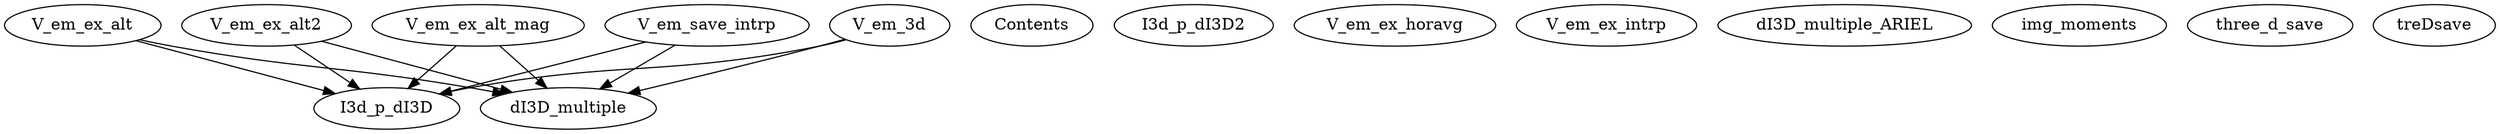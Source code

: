 /* Created by mdot for Matlab */
digraph m2html {
  V_em_3d -> I3d_p_dI3D;
  V_em_3d -> dI3D_multiple;
  V_em_ex_alt -> I3d_p_dI3D;
  V_em_ex_alt -> dI3D_multiple;
  V_em_ex_alt2 -> I3d_p_dI3D;
  V_em_ex_alt2 -> dI3D_multiple;
  V_em_ex_alt_mag -> I3d_p_dI3D;
  V_em_ex_alt_mag -> dI3D_multiple;
  V_em_save_intrp -> I3d_p_dI3D;
  V_em_save_intrp -> dI3D_multiple;

  Contents [URL="Contents.html"];
  I3d_p_dI3D [URL="I3d_p_dI3D.html"];
  I3d_p_dI3D2 [URL="I3d_p_dI3D2.html"];
  V_em_3d [URL="V_em_3d.html"];
  V_em_ex_alt [URL="V_em_ex_alt.html"];
  V_em_ex_alt2 [URL="V_em_ex_alt2.html"];
  V_em_ex_alt_mag [URL="V_em_ex_alt_mag.html"];
  V_em_ex_horavg [URL="V_em_ex_horavg.html"];
  V_em_ex_intrp [URL="V_em_ex_intrp.html"];
  V_em_save_intrp [URL="V_em_save_intrp.html"];
  dI3D_multiple [URL="dI3D_multiple.html"];
  dI3D_multiple_ARIEL [URL="dI3D_multiple_ARIEL.html"];
  img_moments [URL="img_moments.html"];
  three_d_save [URL="three_d_save.html"];
  treDsave [URL="treDsave.html"];
}